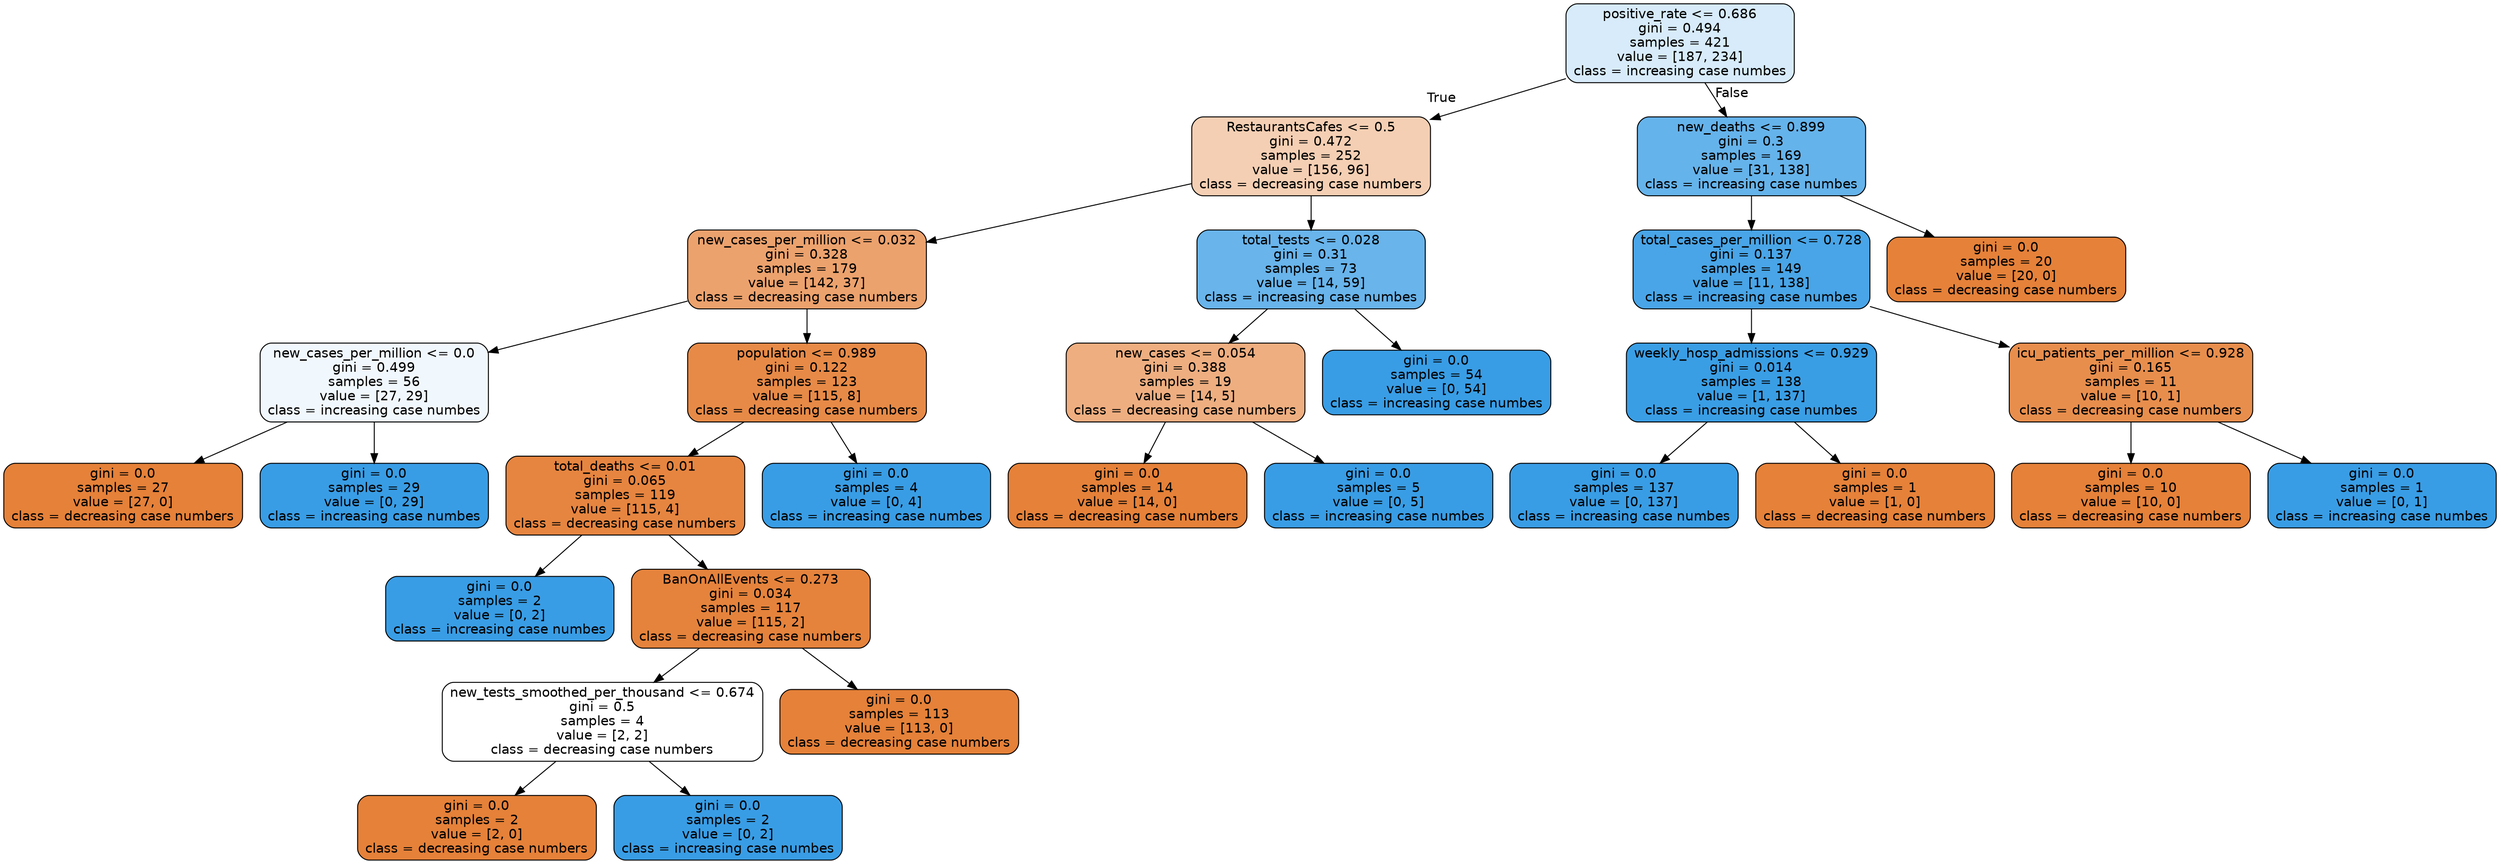 digraph Tree {
node [shape=box, style="filled, rounded", color="black", fontname=helvetica] ;
edge [fontname=helvetica] ;
0 [label="positive_rate <= 0.686\ngini = 0.494\nsamples = 421\nvalue = [187, 234]\nclass = increasing case numbes", fillcolor="#d7ebfa"] ;
1 [label="RestaurantsCafes <= 0.5\ngini = 0.472\nsamples = 252\nvalue = [156, 96]\nclass = decreasing case numbers", fillcolor="#f5cfb3"] ;
0 -> 1 [labeldistance=2.5, labelangle=45, headlabel="True"] ;
2 [label="new_cases_per_million <= 0.032\ngini = 0.328\nsamples = 179\nvalue = [142, 37]\nclass = decreasing case numbers", fillcolor="#eca26d"] ;
1 -> 2 ;
3 [label="new_cases_per_million <= 0.0\ngini = 0.499\nsamples = 56\nvalue = [27, 29]\nclass = increasing case numbes", fillcolor="#f1f8fd"] ;
2 -> 3 ;
4 [label="gini = 0.0\nsamples = 27\nvalue = [27, 0]\nclass = decreasing case numbers", fillcolor="#e58139"] ;
3 -> 4 ;
5 [label="gini = 0.0\nsamples = 29\nvalue = [0, 29]\nclass = increasing case numbes", fillcolor="#399de5"] ;
3 -> 5 ;
6 [label="population <= 0.989\ngini = 0.122\nsamples = 123\nvalue = [115, 8]\nclass = decreasing case numbers", fillcolor="#e78a47"] ;
2 -> 6 ;
7 [label="total_deaths <= 0.01\ngini = 0.065\nsamples = 119\nvalue = [115, 4]\nclass = decreasing case numbers", fillcolor="#e68540"] ;
6 -> 7 ;
8 [label="gini = 0.0\nsamples = 2\nvalue = [0, 2]\nclass = increasing case numbes", fillcolor="#399de5"] ;
7 -> 8 ;
9 [label="BanOnAllEvents <= 0.273\ngini = 0.034\nsamples = 117\nvalue = [115, 2]\nclass = decreasing case numbers", fillcolor="#e5833c"] ;
7 -> 9 ;
10 [label="new_tests_smoothed_per_thousand <= 0.674\ngini = 0.5\nsamples = 4\nvalue = [2, 2]\nclass = decreasing case numbers", fillcolor="#ffffff"] ;
9 -> 10 ;
11 [label="gini = 0.0\nsamples = 2\nvalue = [2, 0]\nclass = decreasing case numbers", fillcolor="#e58139"] ;
10 -> 11 ;
12 [label="gini = 0.0\nsamples = 2\nvalue = [0, 2]\nclass = increasing case numbes", fillcolor="#399de5"] ;
10 -> 12 ;
13 [label="gini = 0.0\nsamples = 113\nvalue = [113, 0]\nclass = decreasing case numbers", fillcolor="#e58139"] ;
9 -> 13 ;
14 [label="gini = 0.0\nsamples = 4\nvalue = [0, 4]\nclass = increasing case numbes", fillcolor="#399de5"] ;
6 -> 14 ;
15 [label="total_tests <= 0.028\ngini = 0.31\nsamples = 73\nvalue = [14, 59]\nclass = increasing case numbes", fillcolor="#68b4eb"] ;
1 -> 15 ;
16 [label="new_cases <= 0.054\ngini = 0.388\nsamples = 19\nvalue = [14, 5]\nclass = decreasing case numbers", fillcolor="#eeae80"] ;
15 -> 16 ;
17 [label="gini = 0.0\nsamples = 14\nvalue = [14, 0]\nclass = decreasing case numbers", fillcolor="#e58139"] ;
16 -> 17 ;
18 [label="gini = 0.0\nsamples = 5\nvalue = [0, 5]\nclass = increasing case numbes", fillcolor="#399de5"] ;
16 -> 18 ;
19 [label="gini = 0.0\nsamples = 54\nvalue = [0, 54]\nclass = increasing case numbes", fillcolor="#399de5"] ;
15 -> 19 ;
20 [label="new_deaths <= 0.899\ngini = 0.3\nsamples = 169\nvalue = [31, 138]\nclass = increasing case numbes", fillcolor="#65b3eb"] ;
0 -> 20 [labeldistance=2.5, labelangle=-45, headlabel="False"] ;
21 [label="total_cases_per_million <= 0.728\ngini = 0.137\nsamples = 149\nvalue = [11, 138]\nclass = increasing case numbes", fillcolor="#49a5e7"] ;
20 -> 21 ;
22 [label="weekly_hosp_admissions <= 0.929\ngini = 0.014\nsamples = 138\nvalue = [1, 137]\nclass = increasing case numbes", fillcolor="#3a9ee5"] ;
21 -> 22 ;
23 [label="gini = 0.0\nsamples = 137\nvalue = [0, 137]\nclass = increasing case numbes", fillcolor="#399de5"] ;
22 -> 23 ;
24 [label="gini = 0.0\nsamples = 1\nvalue = [1, 0]\nclass = decreasing case numbers", fillcolor="#e58139"] ;
22 -> 24 ;
25 [label="icu_patients_per_million <= 0.928\ngini = 0.165\nsamples = 11\nvalue = [10, 1]\nclass = decreasing case numbers", fillcolor="#e88e4d"] ;
21 -> 25 ;
26 [label="gini = 0.0\nsamples = 10\nvalue = [10, 0]\nclass = decreasing case numbers", fillcolor="#e58139"] ;
25 -> 26 ;
27 [label="gini = 0.0\nsamples = 1\nvalue = [0, 1]\nclass = increasing case numbes", fillcolor="#399de5"] ;
25 -> 27 ;
28 [label="gini = 0.0\nsamples = 20\nvalue = [20, 0]\nclass = decreasing case numbers", fillcolor="#e58139"] ;
20 -> 28 ;
}